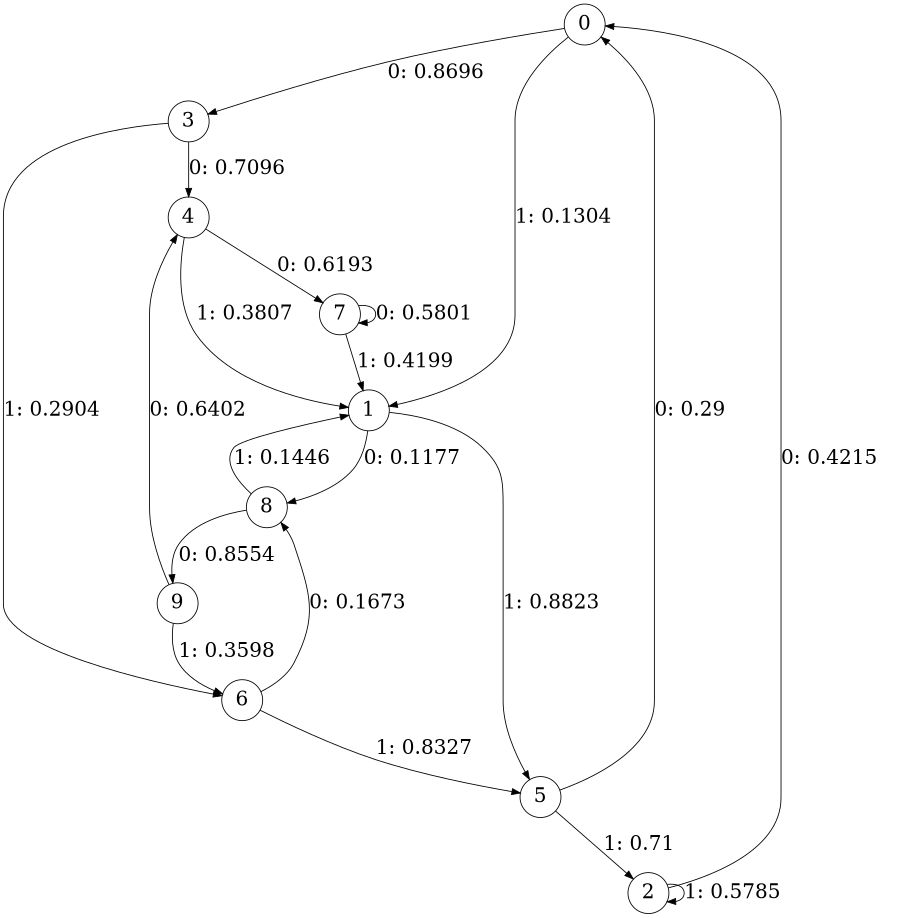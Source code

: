 digraph "ch22faceL4" {
size = "6,8.5";
ratio = "fill";
node [shape = circle];
node [fontsize = 24];
edge [fontsize = 24];
0 -> 3 [label = "0: 0.8696   "];
0 -> 1 [label = "1: 0.1304   "];
1 -> 8 [label = "0: 0.1177   "];
1 -> 5 [label = "1: 0.8823   "];
2 -> 0 [label = "0: 0.4215   "];
2 -> 2 [label = "1: 0.5785   "];
3 -> 4 [label = "0: 0.7096   "];
3 -> 6 [label = "1: 0.2904   "];
4 -> 7 [label = "0: 0.6193   "];
4 -> 1 [label = "1: 0.3807   "];
5 -> 0 [label = "0: 0.29     "];
5 -> 2 [label = "1: 0.71     "];
6 -> 8 [label = "0: 0.1673   "];
6 -> 5 [label = "1: 0.8327   "];
7 -> 7 [label = "0: 0.5801   "];
7 -> 1 [label = "1: 0.4199   "];
8 -> 9 [label = "0: 0.8554   "];
8 -> 1 [label = "1: 0.1446   "];
9 -> 4 [label = "0: 0.6402   "];
9 -> 6 [label = "1: 0.3598   "];
}